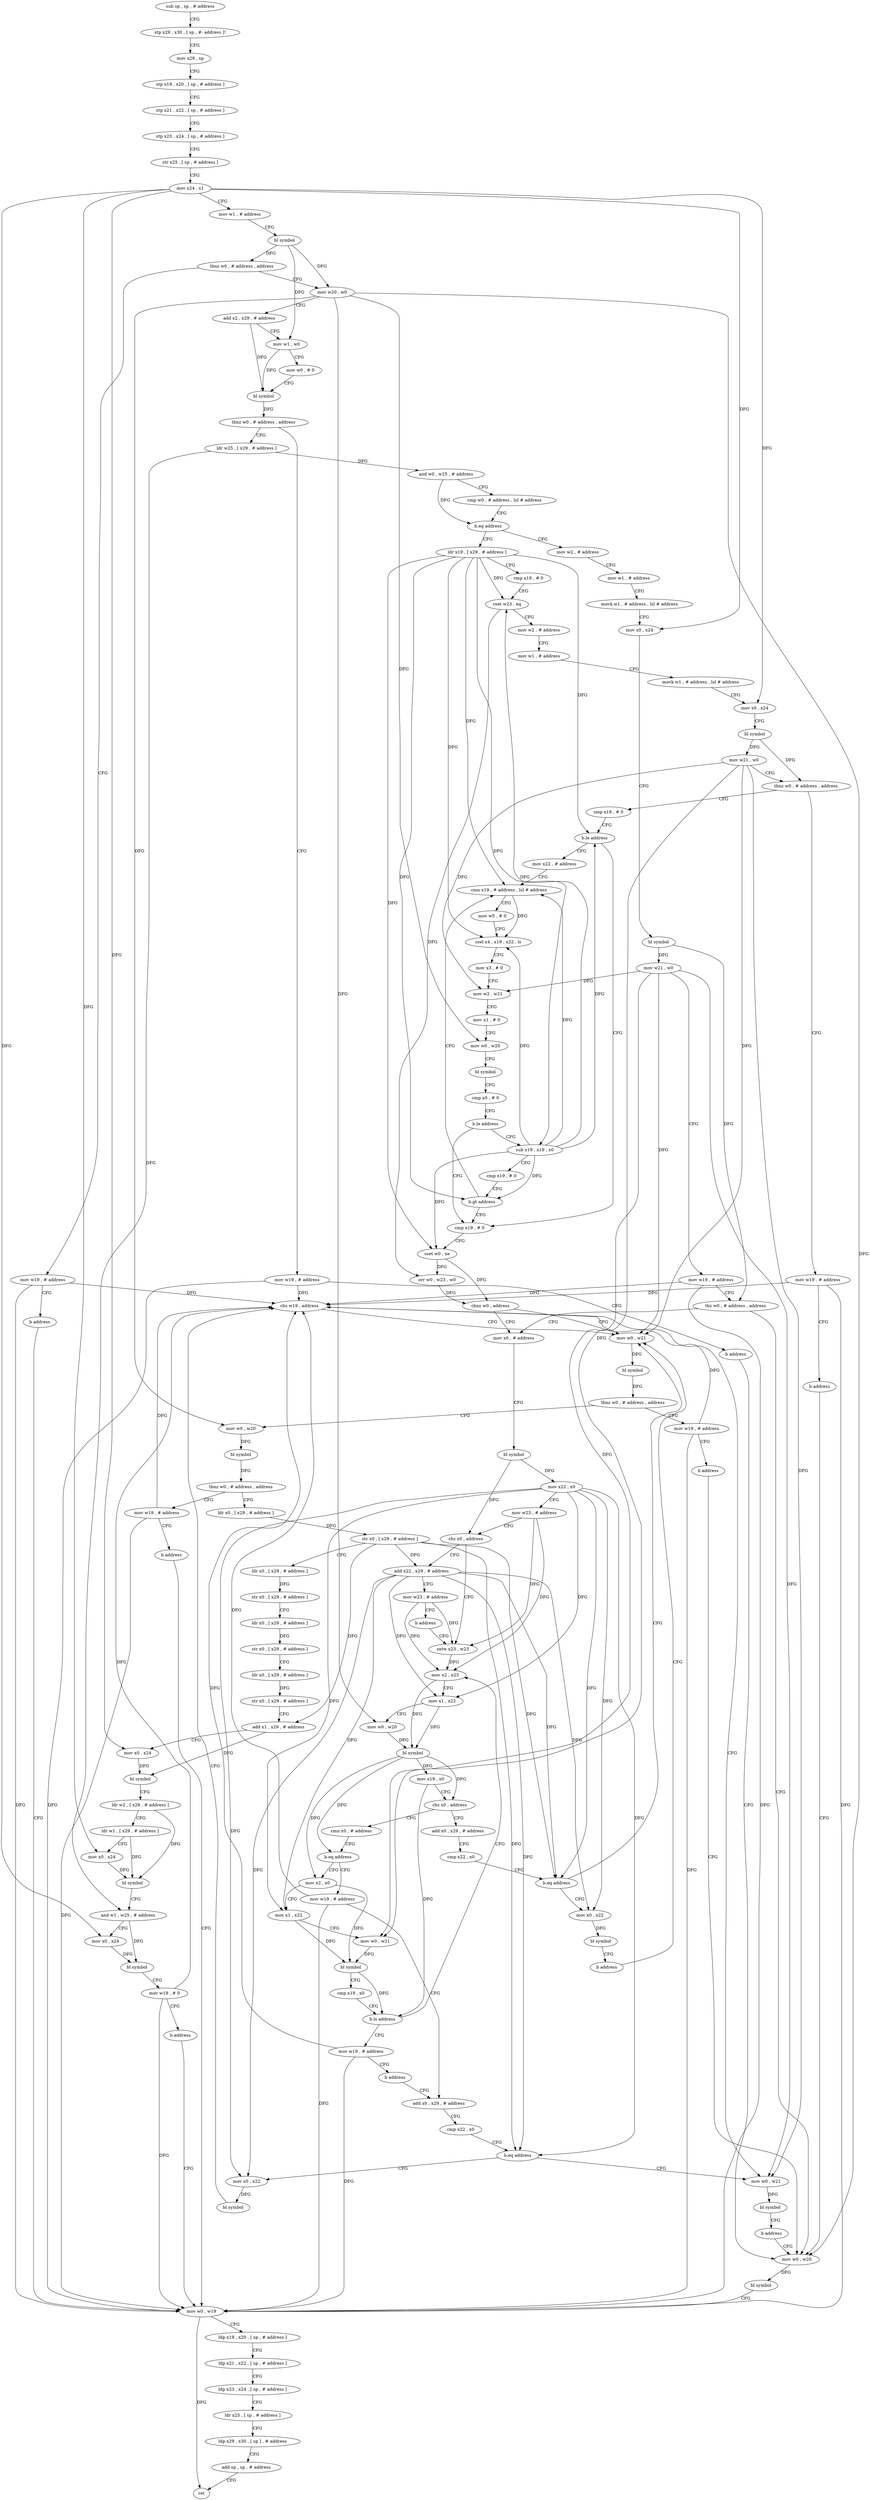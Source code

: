 digraph "func" {
"4218368" [label = "sub sp , sp , # address" ]
"4218372" [label = "stp x29 , x30 , [ sp , #- address ]!" ]
"4218376" [label = "mov x29 , sp" ]
"4218380" [label = "stp x19 , x20 , [ sp , # address ]" ]
"4218384" [label = "stp x21 , x22 , [ sp , # address ]" ]
"4218388" [label = "stp x23 , x24 , [ sp , # address ]" ]
"4218392" [label = "str x25 , [ sp , # address ]" ]
"4218396" [label = "mov x24 , x1" ]
"4218400" [label = "mov w1 , # address" ]
"4218404" [label = "bl symbol" ]
"4218408" [label = "tbnz w0 , # address , address" ]
"4218872" [label = "mov w19 , # address" ]
"4218412" [label = "mov w20 , w0" ]
"4218876" [label = "b address" ]
"4218492" [label = "mov w0 , w19" ]
"4218416" [label = "add x2 , x29 , # address" ]
"4218420" [label = "mov w1 , w0" ]
"4218424" [label = "mov w0 , # 0" ]
"4218428" [label = "bl symbol" ]
"4218432" [label = "tbnz w0 , # address , address" ]
"4218848" [label = "mov w19 , # address" ]
"4218436" [label = "ldr w25 , [ x29 , # address ]" ]
"4218496" [label = "ldp x19 , x20 , [ sp , # address ]" ]
"4218500" [label = "ldp x21 , x22 , [ sp , # address ]" ]
"4218504" [label = "ldp x23 , x24 , [ sp , # address ]" ]
"4218508" [label = "ldr x25 , [ sp , # address ]" ]
"4218512" [label = "ldp x29 , x30 , [ sp ] , # address" ]
"4218516" [label = "add sp , sp , # address" ]
"4218520" [label = "ret" ]
"4218852" [label = "b address" ]
"4218484" [label = "mov w0 , w20" ]
"4218440" [label = "and w0 , w25 , # address" ]
"4218444" [label = "cmp w0 , # address , lsl # address" ]
"4218448" [label = "b.eq address" ]
"4218524" [label = "ldr x19 , [ x29 , # address ]" ]
"4218452" [label = "mov w2 , # address" ]
"4218488" [label = "bl symbol" ]
"4218528" [label = "cmp x19 , # 0" ]
"4218532" [label = "cset w23 , eq" ]
"4218536" [label = "mov w2 , # address" ]
"4218540" [label = "mov w1 , # address" ]
"4218544" [label = "movk w1 , # address , lsl # address" ]
"4218548" [label = "mov x0 , x24" ]
"4218552" [label = "bl symbol" ]
"4218556" [label = "mov w21 , w0" ]
"4218560" [label = "tbnz w0 , # address , address" ]
"4218856" [label = "mov w19 , # address" ]
"4218564" [label = "cmp x19 , # 0" ]
"4218456" [label = "mov w1 , # address" ]
"4218460" [label = "movk w1 , # address , lsl # address" ]
"4218464" [label = "mov x0 , x24" ]
"4218468" [label = "bl symbol" ]
"4218472" [label = "mov w21 , w0" ]
"4218476" [label = "mov w19 , # address" ]
"4218480" [label = "tbz w0 , # address , address" ]
"4218748" [label = "mov x0 , # address" ]
"4218860" [label = "b address" ]
"4218568" [label = "b.le address" ]
"4218628" [label = "cmp x19 , # 0" ]
"4218572" [label = "mov x22 , # address" ]
"4218752" [label = "bl symbol" ]
"4218756" [label = "mov x22 , x0" ]
"4218760" [label = "mov w23 , # address" ]
"4218764" [label = "cbz x0 , address" ]
"4218836" [label = "add x22 , x29 , # address" ]
"4218768" [label = "sxtw x23 , w23" ]
"4218632" [label = "cset w0 , ne" ]
"4218636" [label = "orr w0 , w23 , w0" ]
"4218640" [label = "cbnz w0 , address" ]
"4218644" [label = "mov w0 , w21" ]
"4218576" [label = "cmn x19 , # address , lsl # address" ]
"4218840" [label = "mov w23 , # address" ]
"4218844" [label = "b address" ]
"4218772" [label = "mov x2 , x23" ]
"4218648" [label = "bl symbol" ]
"4218652" [label = "tbnz w0 , # address , address" ]
"4218864" [label = "mov w19 , # address" ]
"4218656" [label = "mov w0 , w20" ]
"4218616" [label = "sub x19 , x19 , x0" ]
"4218620" [label = "cmp x19 , # 0" ]
"4218624" [label = "b.gt address" ]
"4218928" [label = "add x0 , x29 , # address" ]
"4218932" [label = "cmp x22 , x0" ]
"4218936" [label = "b.eq address" ]
"4218940" [label = "mov x0 , x22" ]
"4218796" [label = "cmn x0 , # address" ]
"4218800" [label = "b.eq address" ]
"4218888" [label = "mov w19 , # address" ]
"4218804" [label = "mov x2 , x0" ]
"4218868" [label = "b address" ]
"4218660" [label = "bl symbol" ]
"4218664" [label = "tbnz w0 , # address , address" ]
"4218880" [label = "mov w19 , # address" ]
"4218668" [label = "ldr x0 , [ x29 , # address ]" ]
"4218580" [label = "mov w5 , # 0" ]
"4218584" [label = "csel x4 , x19 , x22 , ls" ]
"4218588" [label = "mov x3 , # 0" ]
"4218592" [label = "mov w2 , w21" ]
"4218596" [label = "mov x1 , # 0" ]
"4218600" [label = "mov w0 , w20" ]
"4218604" [label = "bl symbol" ]
"4218608" [label = "cmp x0 , # 0" ]
"4218612" [label = "b.le address" ]
"4218944" [label = "bl symbol" ]
"4218948" [label = "b address" ]
"4218892" [label = "add x0 , x29 , # address" ]
"4218808" [label = "mov x1 , x22" ]
"4218812" [label = "mov w0 , w21" ]
"4218816" [label = "bl symbol" ]
"4218820" [label = "cmp x19 , x0" ]
"4218824" [label = "b.ls address" ]
"4218828" [label = "mov w19 , # address" ]
"4218884" [label = "b address" ]
"4218672" [label = "str x0 , [ x29 , # address ]" ]
"4218676" [label = "ldr x0 , [ x29 , # address ]" ]
"4218680" [label = "str x0 , [ x29 , # address ]" ]
"4218684" [label = "ldr x0 , [ x29 , # address ]" ]
"4218688" [label = "str x0 , [ x29 , # address ]" ]
"4218692" [label = "ldr x0 , [ x29 , # address ]" ]
"4218696" [label = "str x0 , [ x29 , # address ]" ]
"4218700" [label = "add x1 , x29 , # address" ]
"4218704" [label = "mov x0 , x24" ]
"4218708" [label = "bl symbol" ]
"4218712" [label = "ldr w2 , [ x29 , # address ]" ]
"4218716" [label = "ldr w1 , [ x29 , # address ]" ]
"4218720" [label = "mov x0 , x24" ]
"4218724" [label = "bl symbol" ]
"4218728" [label = "and w1 , w25 , # address" ]
"4218732" [label = "mov x0 , x24" ]
"4218736" [label = "bl symbol" ]
"4218740" [label = "mov w19 , # 0" ]
"4218744" [label = "b address" ]
"4218916" [label = "mov w0 , w21" ]
"4218920" [label = "bl symbol" ]
"4218924" [label = "b address" ]
"4218904" [label = "mov x0 , x22" ]
"4218908" [label = "bl symbol" ]
"4218912" [label = "cbz w19 , address" ]
"4218776" [label = "mov x1 , x22" ]
"4218780" [label = "mov w0 , w20" ]
"4218784" [label = "bl symbol" ]
"4218788" [label = "mov x19 , x0" ]
"4218792" [label = "cbz x0 , address" ]
"4218832" [label = "b address" ]
"4218896" [label = "cmp x22 , x0" ]
"4218900" [label = "b.eq address" ]
"4218368" -> "4218372" [ label = "CFG" ]
"4218372" -> "4218376" [ label = "CFG" ]
"4218376" -> "4218380" [ label = "CFG" ]
"4218380" -> "4218384" [ label = "CFG" ]
"4218384" -> "4218388" [ label = "CFG" ]
"4218388" -> "4218392" [ label = "CFG" ]
"4218392" -> "4218396" [ label = "CFG" ]
"4218396" -> "4218400" [ label = "CFG" ]
"4218396" -> "4218464" [ label = "DFG" ]
"4218396" -> "4218548" [ label = "DFG" ]
"4218396" -> "4218704" [ label = "DFG" ]
"4218396" -> "4218720" [ label = "DFG" ]
"4218396" -> "4218732" [ label = "DFG" ]
"4218400" -> "4218404" [ label = "CFG" ]
"4218404" -> "4218408" [ label = "DFG" ]
"4218404" -> "4218412" [ label = "DFG" ]
"4218404" -> "4218420" [ label = "DFG" ]
"4218408" -> "4218872" [ label = "CFG" ]
"4218408" -> "4218412" [ label = "CFG" ]
"4218872" -> "4218876" [ label = "CFG" ]
"4218872" -> "4218492" [ label = "DFG" ]
"4218872" -> "4218912" [ label = "DFG" ]
"4218412" -> "4218416" [ label = "CFG" ]
"4218412" -> "4218484" [ label = "DFG" ]
"4218412" -> "4218780" [ label = "DFG" ]
"4218412" -> "4218656" [ label = "DFG" ]
"4218412" -> "4218600" [ label = "DFG" ]
"4218876" -> "4218492" [ label = "CFG" ]
"4218492" -> "4218496" [ label = "CFG" ]
"4218492" -> "4218520" [ label = "DFG" ]
"4218416" -> "4218420" [ label = "CFG" ]
"4218416" -> "4218428" [ label = "DFG" ]
"4218420" -> "4218424" [ label = "CFG" ]
"4218420" -> "4218428" [ label = "DFG" ]
"4218424" -> "4218428" [ label = "CFG" ]
"4218428" -> "4218432" [ label = "DFG" ]
"4218432" -> "4218848" [ label = "CFG" ]
"4218432" -> "4218436" [ label = "CFG" ]
"4218848" -> "4218852" [ label = "CFG" ]
"4218848" -> "4218492" [ label = "DFG" ]
"4218848" -> "4218912" [ label = "DFG" ]
"4218436" -> "4218440" [ label = "DFG" ]
"4218436" -> "4218728" [ label = "DFG" ]
"4218496" -> "4218500" [ label = "CFG" ]
"4218500" -> "4218504" [ label = "CFG" ]
"4218504" -> "4218508" [ label = "CFG" ]
"4218508" -> "4218512" [ label = "CFG" ]
"4218512" -> "4218516" [ label = "CFG" ]
"4218516" -> "4218520" [ label = "CFG" ]
"4218852" -> "4218484" [ label = "CFG" ]
"4218484" -> "4218488" [ label = "DFG" ]
"4218440" -> "4218444" [ label = "CFG" ]
"4218440" -> "4218448" [ label = "DFG" ]
"4218444" -> "4218448" [ label = "CFG" ]
"4218448" -> "4218524" [ label = "CFG" ]
"4218448" -> "4218452" [ label = "CFG" ]
"4218524" -> "4218528" [ label = "CFG" ]
"4218524" -> "4218532" [ label = "DFG" ]
"4218524" -> "4218568" [ label = "DFG" ]
"4218524" -> "4218632" [ label = "DFG" ]
"4218524" -> "4218576" [ label = "DFG" ]
"4218524" -> "4218584" [ label = "DFG" ]
"4218524" -> "4218616" [ label = "DFG" ]
"4218524" -> "4218624" [ label = "DFG" ]
"4218452" -> "4218456" [ label = "CFG" ]
"4218488" -> "4218492" [ label = "CFG" ]
"4218528" -> "4218532" [ label = "CFG" ]
"4218532" -> "4218536" [ label = "CFG" ]
"4218532" -> "4218636" [ label = "DFG" ]
"4218536" -> "4218540" [ label = "CFG" ]
"4218540" -> "4218544" [ label = "CFG" ]
"4218544" -> "4218548" [ label = "CFG" ]
"4218548" -> "4218552" [ label = "CFG" ]
"4218552" -> "4218556" [ label = "DFG" ]
"4218552" -> "4218560" [ label = "DFG" ]
"4218556" -> "4218560" [ label = "CFG" ]
"4218556" -> "4218644" [ label = "DFG" ]
"4218556" -> "4218812" [ label = "DFG" ]
"4218556" -> "4218592" [ label = "DFG" ]
"4218556" -> "4218916" [ label = "DFG" ]
"4218560" -> "4218856" [ label = "CFG" ]
"4218560" -> "4218564" [ label = "CFG" ]
"4218856" -> "4218860" [ label = "CFG" ]
"4218856" -> "4218492" [ label = "DFG" ]
"4218856" -> "4218912" [ label = "DFG" ]
"4218564" -> "4218568" [ label = "CFG" ]
"4218456" -> "4218460" [ label = "CFG" ]
"4218460" -> "4218464" [ label = "CFG" ]
"4218464" -> "4218468" [ label = "CFG" ]
"4218468" -> "4218472" [ label = "DFG" ]
"4218468" -> "4218480" [ label = "DFG" ]
"4218472" -> "4218476" [ label = "CFG" ]
"4218472" -> "4218644" [ label = "DFG" ]
"4218472" -> "4218812" [ label = "DFG" ]
"4218472" -> "4218592" [ label = "DFG" ]
"4218472" -> "4218916" [ label = "DFG" ]
"4218476" -> "4218480" [ label = "CFG" ]
"4218476" -> "4218492" [ label = "DFG" ]
"4218476" -> "4218912" [ label = "DFG" ]
"4218480" -> "4218748" [ label = "CFG" ]
"4218480" -> "4218484" [ label = "CFG" ]
"4218748" -> "4218752" [ label = "CFG" ]
"4218860" -> "4218484" [ label = "CFG" ]
"4218568" -> "4218628" [ label = "CFG" ]
"4218568" -> "4218572" [ label = "CFG" ]
"4218628" -> "4218632" [ label = "CFG" ]
"4218572" -> "4218576" [ label = "CFG" ]
"4218752" -> "4218756" [ label = "DFG" ]
"4218752" -> "4218764" [ label = "DFG" ]
"4218756" -> "4218760" [ label = "CFG" ]
"4218756" -> "4218776" [ label = "DFG" ]
"4218756" -> "4218936" [ label = "DFG" ]
"4218756" -> "4218940" [ label = "DFG" ]
"4218756" -> "4218808" [ label = "DFG" ]
"4218756" -> "4218900" [ label = "DFG" ]
"4218756" -> "4218904" [ label = "DFG" ]
"4218760" -> "4218764" [ label = "CFG" ]
"4218760" -> "4218768" [ label = "DFG" ]
"4218760" -> "4218772" [ label = "DFG" ]
"4218764" -> "4218836" [ label = "CFG" ]
"4218764" -> "4218768" [ label = "CFG" ]
"4218836" -> "4218840" [ label = "CFG" ]
"4218836" -> "4218776" [ label = "DFG" ]
"4218836" -> "4218936" [ label = "DFG" ]
"4218836" -> "4218940" [ label = "DFG" ]
"4218836" -> "4218808" [ label = "DFG" ]
"4218836" -> "4218900" [ label = "DFG" ]
"4218836" -> "4218904" [ label = "DFG" ]
"4218768" -> "4218772" [ label = "DFG" ]
"4218632" -> "4218636" [ label = "DFG" ]
"4218632" -> "4218640" [ label = "DFG" ]
"4218636" -> "4218640" [ label = "DFG" ]
"4218640" -> "4218748" [ label = "CFG" ]
"4218640" -> "4218644" [ label = "CFG" ]
"4218644" -> "4218648" [ label = "DFG" ]
"4218576" -> "4218580" [ label = "CFG" ]
"4218576" -> "4218584" [ label = "DFG" ]
"4218840" -> "4218844" [ label = "CFG" ]
"4218840" -> "4218768" [ label = "DFG" ]
"4218840" -> "4218772" [ label = "DFG" ]
"4218844" -> "4218768" [ label = "CFG" ]
"4218772" -> "4218776" [ label = "CFG" ]
"4218772" -> "4218784" [ label = "DFG" ]
"4218648" -> "4218652" [ label = "DFG" ]
"4218652" -> "4218864" [ label = "CFG" ]
"4218652" -> "4218656" [ label = "CFG" ]
"4218864" -> "4218868" [ label = "CFG" ]
"4218864" -> "4218492" [ label = "DFG" ]
"4218864" -> "4218912" [ label = "DFG" ]
"4218656" -> "4218660" [ label = "DFG" ]
"4218616" -> "4218620" [ label = "CFG" ]
"4218616" -> "4218532" [ label = "DFG" ]
"4218616" -> "4218568" [ label = "DFG" ]
"4218616" -> "4218632" [ label = "DFG" ]
"4218616" -> "4218576" [ label = "DFG" ]
"4218616" -> "4218584" [ label = "DFG" ]
"4218616" -> "4218624" [ label = "DFG" ]
"4218620" -> "4218624" [ label = "CFG" ]
"4218624" -> "4218576" [ label = "CFG" ]
"4218624" -> "4218628" [ label = "CFG" ]
"4218928" -> "4218932" [ label = "CFG" ]
"4218932" -> "4218936" [ label = "CFG" ]
"4218936" -> "4218644" [ label = "CFG" ]
"4218936" -> "4218940" [ label = "CFG" ]
"4218940" -> "4218944" [ label = "DFG" ]
"4218796" -> "4218800" [ label = "CFG" ]
"4218800" -> "4218888" [ label = "CFG" ]
"4218800" -> "4218804" [ label = "CFG" ]
"4218888" -> "4218892" [ label = "CFG" ]
"4218888" -> "4218492" [ label = "DFG" ]
"4218888" -> "4218912" [ label = "DFG" ]
"4218804" -> "4218808" [ label = "CFG" ]
"4218804" -> "4218816" [ label = "DFG" ]
"4218868" -> "4218484" [ label = "CFG" ]
"4218660" -> "4218664" [ label = "DFG" ]
"4218664" -> "4218880" [ label = "CFG" ]
"4218664" -> "4218668" [ label = "CFG" ]
"4218880" -> "4218884" [ label = "CFG" ]
"4218880" -> "4218492" [ label = "DFG" ]
"4218880" -> "4218912" [ label = "DFG" ]
"4218668" -> "4218672" [ label = "DFG" ]
"4218580" -> "4218584" [ label = "CFG" ]
"4218584" -> "4218588" [ label = "CFG" ]
"4218588" -> "4218592" [ label = "CFG" ]
"4218592" -> "4218596" [ label = "CFG" ]
"4218596" -> "4218600" [ label = "CFG" ]
"4218600" -> "4218604" [ label = "CFG" ]
"4218604" -> "4218608" [ label = "CFG" ]
"4218608" -> "4218612" [ label = "CFG" ]
"4218612" -> "4218628" [ label = "CFG" ]
"4218612" -> "4218616" [ label = "CFG" ]
"4218944" -> "4218948" [ label = "CFG" ]
"4218948" -> "4218644" [ label = "CFG" ]
"4218892" -> "4218896" [ label = "CFG" ]
"4218808" -> "4218812" [ label = "CFG" ]
"4218808" -> "4218816" [ label = "DFG" ]
"4218812" -> "4218816" [ label = "DFG" ]
"4218816" -> "4218820" [ label = "CFG" ]
"4218816" -> "4218824" [ label = "DFG" ]
"4218820" -> "4218824" [ label = "CFG" ]
"4218824" -> "4218772" [ label = "CFG" ]
"4218824" -> "4218828" [ label = "CFG" ]
"4218828" -> "4218832" [ label = "CFG" ]
"4218828" -> "4218492" [ label = "DFG" ]
"4218828" -> "4218912" [ label = "DFG" ]
"4218884" -> "4218492" [ label = "CFG" ]
"4218672" -> "4218676" [ label = "CFG" ]
"4218672" -> "4218836" [ label = "DFG" ]
"4218672" -> "4218936" [ label = "DFG" ]
"4218672" -> "4218900" [ label = "DFG" ]
"4218672" -> "4218700" [ label = "DFG" ]
"4218676" -> "4218680" [ label = "DFG" ]
"4218680" -> "4218684" [ label = "CFG" ]
"4218684" -> "4218688" [ label = "DFG" ]
"4218688" -> "4218692" [ label = "CFG" ]
"4218692" -> "4218696" [ label = "DFG" ]
"4218696" -> "4218700" [ label = "CFG" ]
"4218700" -> "4218704" [ label = "CFG" ]
"4218700" -> "4218708" [ label = "DFG" ]
"4218704" -> "4218708" [ label = "DFG" ]
"4218708" -> "4218712" [ label = "CFG" ]
"4218712" -> "4218716" [ label = "CFG" ]
"4218712" -> "4218724" [ label = "DFG" ]
"4218716" -> "4218720" [ label = "CFG" ]
"4218716" -> "4218724" [ label = "DFG" ]
"4218720" -> "4218724" [ label = "DFG" ]
"4218724" -> "4218728" [ label = "CFG" ]
"4218728" -> "4218732" [ label = "CFG" ]
"4218728" -> "4218736" [ label = "DFG" ]
"4218732" -> "4218736" [ label = "DFG" ]
"4218736" -> "4218740" [ label = "CFG" ]
"4218740" -> "4218744" [ label = "CFG" ]
"4218740" -> "4218492" [ label = "DFG" ]
"4218740" -> "4218912" [ label = "DFG" ]
"4218744" -> "4218492" [ label = "CFG" ]
"4218916" -> "4218920" [ label = "DFG" ]
"4218920" -> "4218924" [ label = "CFG" ]
"4218924" -> "4218484" [ label = "CFG" ]
"4218904" -> "4218908" [ label = "DFG" ]
"4218908" -> "4218912" [ label = "CFG" ]
"4218912" -> "4218644" [ label = "CFG" ]
"4218912" -> "4218916" [ label = "CFG" ]
"4218776" -> "4218780" [ label = "CFG" ]
"4218776" -> "4218784" [ label = "DFG" ]
"4218780" -> "4218784" [ label = "DFG" ]
"4218784" -> "4218788" [ label = "DFG" ]
"4218784" -> "4218792" [ label = "DFG" ]
"4218784" -> "4218800" [ label = "DFG" ]
"4218784" -> "4218804" [ label = "DFG" ]
"4218788" -> "4218792" [ label = "CFG" ]
"4218788" -> "4218824" [ label = "DFG" ]
"4218792" -> "4218928" [ label = "CFG" ]
"4218792" -> "4218796" [ label = "CFG" ]
"4218832" -> "4218892" [ label = "CFG" ]
"4218896" -> "4218900" [ label = "CFG" ]
"4218900" -> "4218916" [ label = "CFG" ]
"4218900" -> "4218904" [ label = "CFG" ]
}
